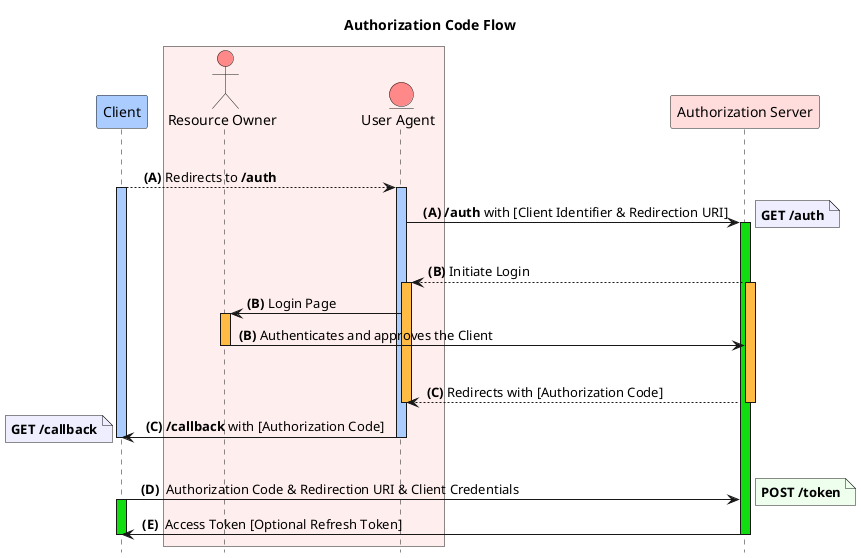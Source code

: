 @startuml

title Authorization Code Flow
hide footbox
skinparam {
  ParticipantPadding 5
  BoxPadding 5
}

participant "Client"                as CL       #ACF
box #FEE
actor       "Resource Owner"        as RO       #F88
entity      "User Agent"            as UA       #F88
end box
participant "Authorization Server"  as AS       #FDD

|||
CL-->UA:   <b>   (A)</b> Redirects to <b>/auth</b>
activate CL #ACF
activate UA #ACF
UA->AS:   <b>   (A) <b>/auth</b> with [Client Identifier & Redirection URI]
note right #EEF: <b>GET /auth</b>

activate AS #1D1
|||
UA<--AS: <b>(B)</b> Initiate Login
activate UA #FB4
activate AS #FB4
UA->RO: <b>(B)</b> Login Page
activate RO #FB4
RO->AS: <b>  (B)</b> Authenticates and approves the Client
deactivate RO

|||
UA<--AS: <b> (C)</b> Redirects with [Authorization Code]
deactivate AS
deactivate UA
CL<-UA: <b>  (C)</b> <b>/callback</b> with [Authorization Code]
note left #EEF: <b>GET /callback</b>
deactivate UA
deactivate CL

|||
CL->AS: <b>  (D)</b>  Authorization Code & Redirection URI & Client Credentials
note right #EFE: <b>POST /token</b>
activate CL #1D1
CL<-AS: <b> (E)</b>  Access Token [Optional Refresh Token]
deactivate CL
deactivate AS

@enduml
